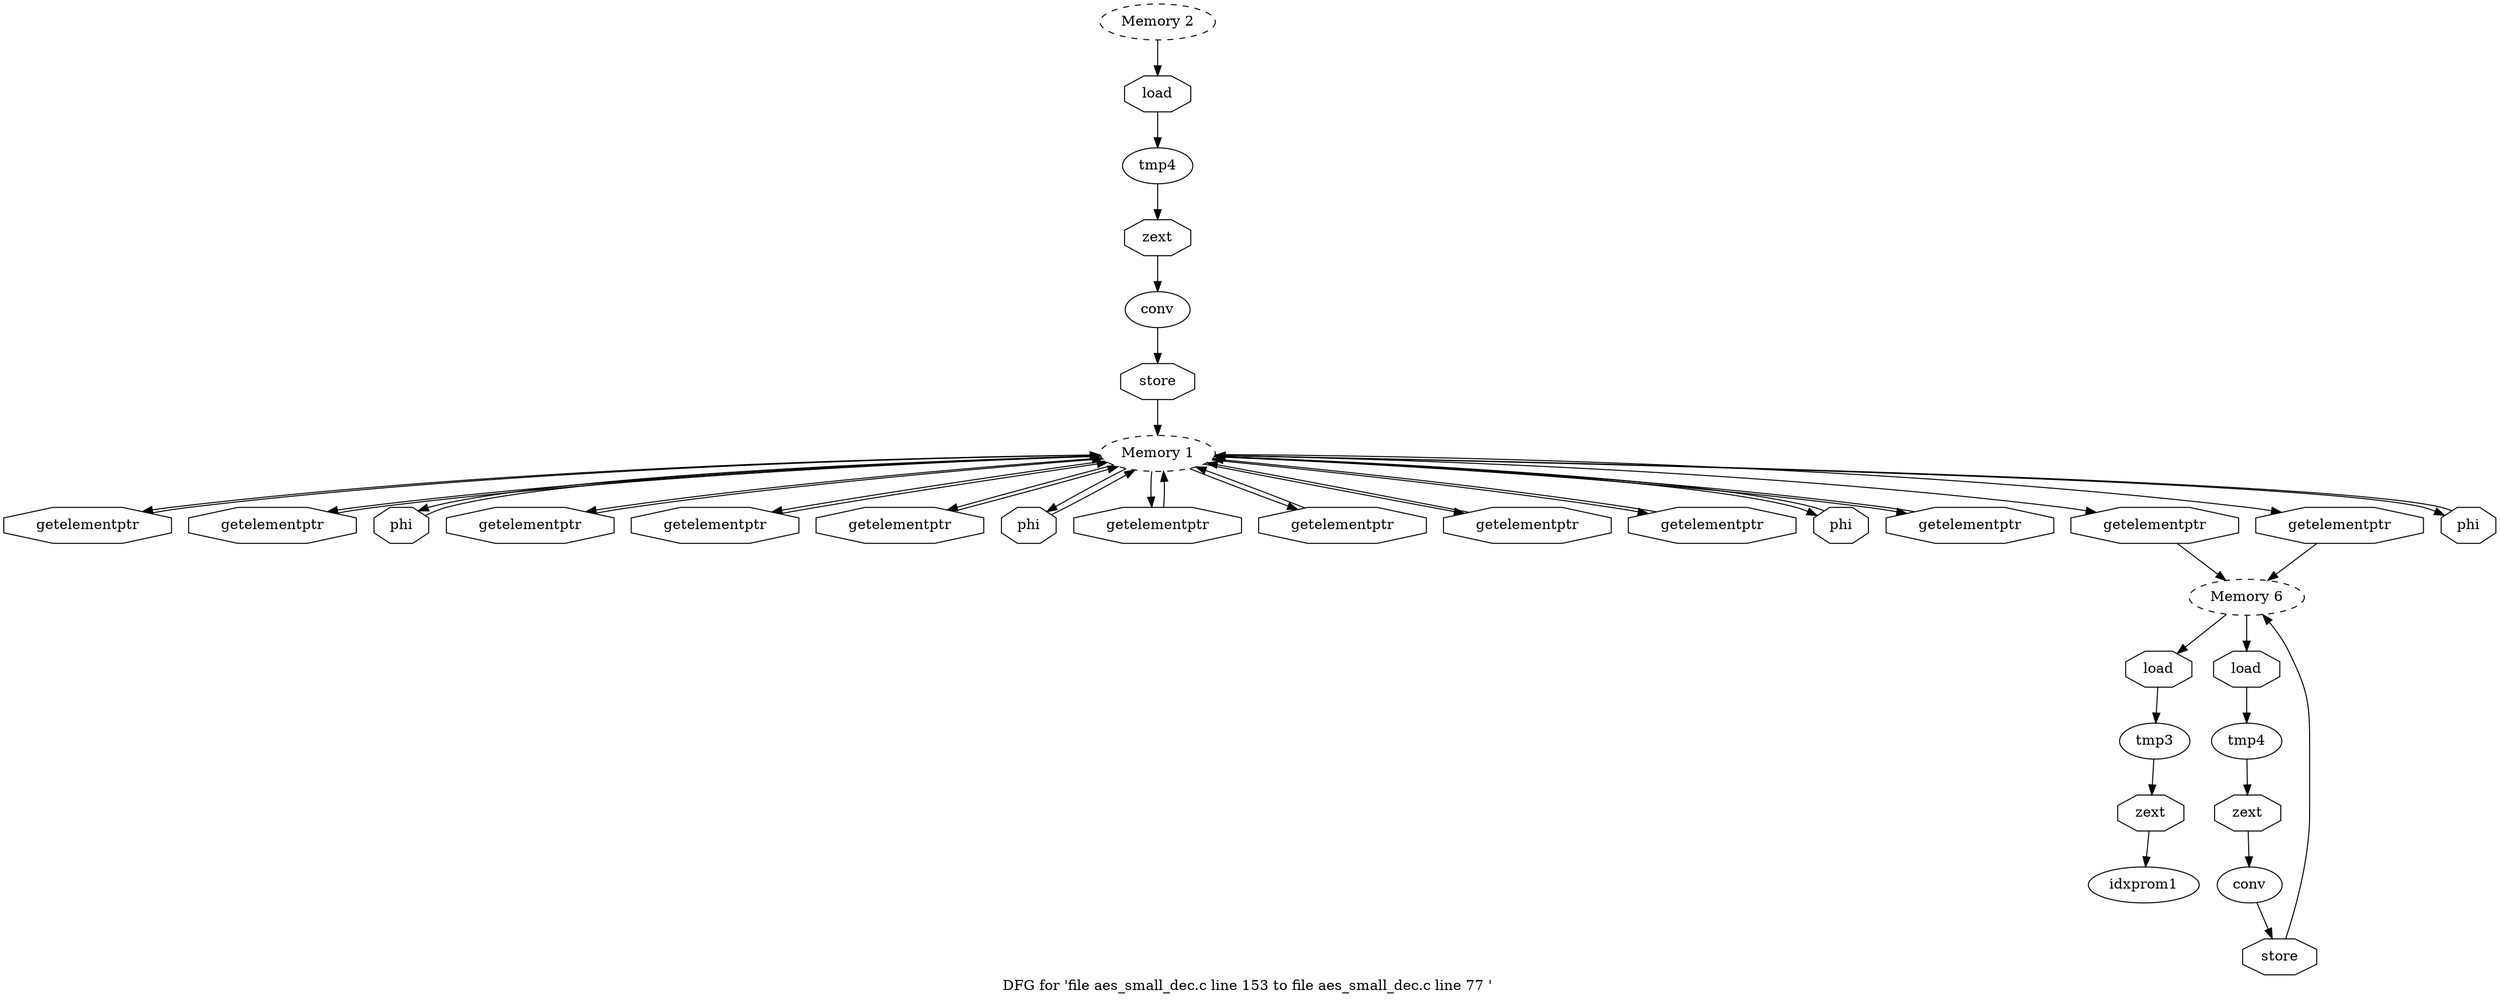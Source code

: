 digraph "DFG for 'file aes_small_dec.c line 153 to file aes_small_dec.c line 77 '  "{
label="DFG for 'file aes_small_dec.c line 153 to file aes_small_dec.c line 77 ' ";
node_638[shape=ellipse,style=dashed,label="Memory 1"]
node_644[shape=octagon,style=solid,label="getelementptr"]
"node_638"->"node_644"
node_646[shape=octagon,style=solid,label="getelementptr"]
"node_638"->"node_646"
node_647[shape=octagon,style=solid,label="phi"]
"node_638"->"node_647"
node_648[shape=octagon,style=solid,label="getelementptr"]
"node_638"->"node_648"
node_649[shape=octagon,style=solid,label="getelementptr"]
"node_638"->"node_649"
node_650[shape=octagon,style=solid,label="getelementptr"]
"node_638"->"node_650"
node_651[shape=octagon,style=solid,label="phi"]
"node_638"->"node_651"
node_652[shape=octagon,style=solid,label="getelementptr"]
"node_638"->"node_652"
node_653[shape=octagon,style=solid,label="getelementptr"]
"node_638"->"node_653"
node_654[shape=octagon,style=solid,label="getelementptr"]
"node_638"->"node_654"
node_655[shape=octagon,style=solid,label="getelementptr"]
"node_638"->"node_655"
node_656[shape=octagon,style=solid,label="phi"]
"node_638"->"node_656"
node_657[shape=octagon,style=solid,label="getelementptr"]
"node_638"->"node_657"
node_659[shape=octagon,style=solid,label="getelementptr"]
"node_638"->"node_659"
node_668[shape=octagon,style=solid,label="getelementptr"]
"node_638"->"node_668"
node_670[shape=octagon,style=solid,label="phi"]
"node_638"->"node_670"
node_639[shape=ellipse,style=dashed,label="Memory 2"]
node_641[shape=octagon,style=solid,label="load"]
"node_639"->"node_641"
node_640[shape=ellipse,style=solid,label="tmp4"]
node_643[shape=octagon,style=solid,label="zext"]
"node_640"->"node_643"
"node_641"->"node_640"
node_642[shape=ellipse,style=solid,label="conv"]
node_645[shape=octagon,style=solid,label="store"]
"node_642"->"node_645"
"node_643"->"node_642"
"node_644"->"node_638"
"node_645"->"node_638"
"node_646"->"node_638"
"node_647"->"node_638"
"node_648"->"node_638"
"node_649"->"node_638"
"node_650"->"node_638"
"node_651"->"node_638"
"node_652"->"node_638"
"node_653"->"node_638"
"node_654"->"node_638"
"node_655"->"node_638"
"node_656"->"node_638"
"node_657"->"node_638"
node_658[shape=ellipse,style=dashed,label="Memory 6"]
node_661[shape=octagon,style=solid,label="load"]
"node_658"->"node_661"
node_665[shape=octagon,style=solid,label="load"]
"node_658"->"node_665"
"node_659"->"node_658"
node_660[shape=ellipse,style=solid,label="tmp3"]
node_663[shape=octagon,style=solid,label="zext"]
"node_660"->"node_663"
"node_661"->"node_660"
node_662[shape=ellipse,style=solid,label="idxprom1"]
"node_663"->"node_662"
node_664[shape=ellipse,style=solid,label="tmp4"]
node_667[shape=octagon,style=solid,label="zext"]
"node_664"->"node_667"
"node_665"->"node_664"
node_666[shape=ellipse,style=solid,label="conv"]
node_669[shape=octagon,style=solid,label="store"]
"node_666"->"node_669"
"node_667"->"node_666"
"node_668"->"node_658"
"node_669"->"node_658"
"node_670"->"node_638"
}

